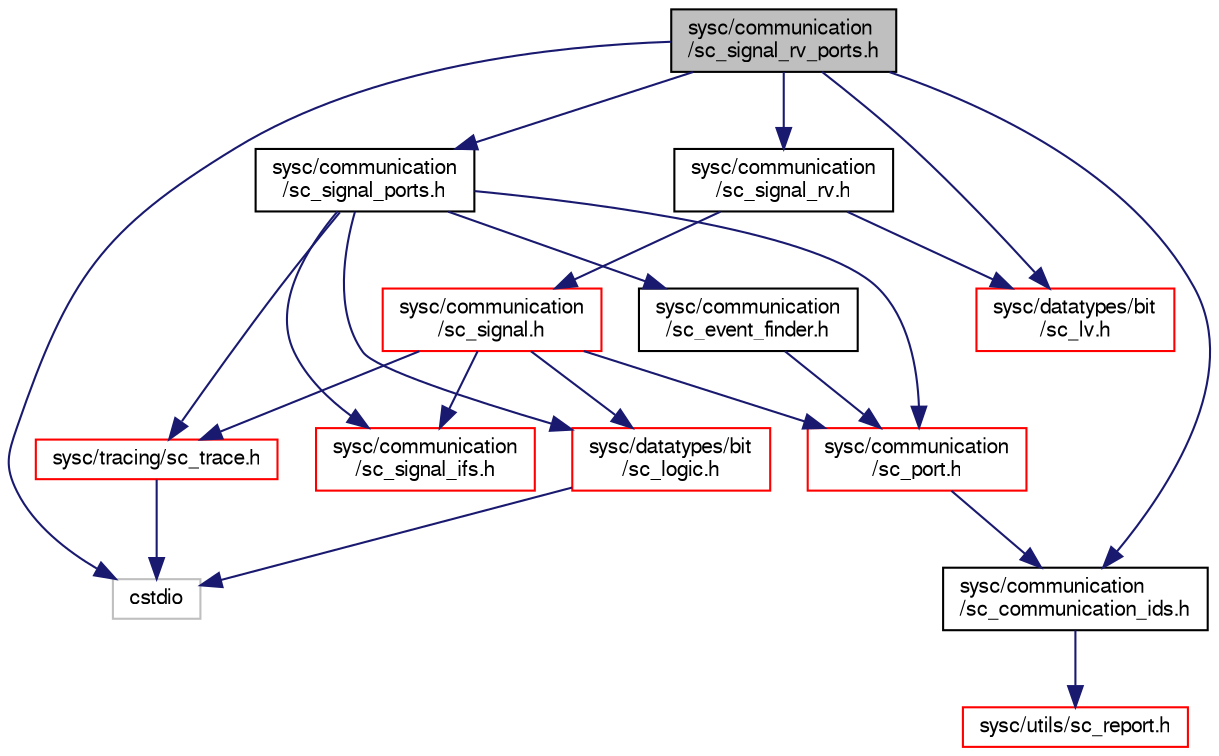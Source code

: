 digraph "sysc/communication/sc_signal_rv_ports.h"
{
  edge [fontname="FreeSans",fontsize="10",labelfontname="FreeSans",labelfontsize="10"];
  node [fontname="FreeSans",fontsize="10",shape=record];
  Node0 [label="sysc/communication\l/sc_signal_rv_ports.h",height=0.2,width=0.4,color="black", fillcolor="grey75", style="filled", fontcolor="black"];
  Node0 -> Node1 [color="midnightblue",fontsize="10",style="solid",fontname="FreeSans"];
  Node1 [label="cstdio",height=0.2,width=0.4,color="grey75", fillcolor="white", style="filled"];
  Node0 -> Node2 [color="midnightblue",fontsize="10",style="solid",fontname="FreeSans"];
  Node2 [label="sysc/communication\l/sc_communication_ids.h",height=0.2,width=0.4,color="black", fillcolor="white", style="filled",URL="$a00011.html"];
  Node2 -> Node3 [color="midnightblue",fontsize="10",style="solid",fontname="FreeSans"];
  Node3 [label="sysc/utils/sc_report.h",height=0.2,width=0.4,color="red", fillcolor="white", style="filled",URL="$a00374.html"];
  Node0 -> Node11 [color="midnightblue",fontsize="10",style="solid",fontname="FreeSans"];
  Node11 [label="sysc/communication\l/sc_signal_ports.h",height=0.2,width=0.4,color="black", fillcolor="white", style="filled",URL="$a00065.html"];
  Node11 -> Node12 [color="midnightblue",fontsize="10",style="solid",fontname="FreeSans"];
  Node12 [label="sysc/communication\l/sc_event_finder.h",height=0.2,width=0.4,color="black", fillcolor="white", style="filled",URL="$a00014.html"];
  Node12 -> Node13 [color="midnightblue",fontsize="10",style="solid",fontname="FreeSans"];
  Node13 [label="sysc/communication\l/sc_port.h",height=0.2,width=0.4,color="red", fillcolor="white", style="filled",URL="$a00047.html"];
  Node13 -> Node2 [color="midnightblue",fontsize="10",style="solid",fontname="FreeSans"];
  Node11 -> Node13 [color="midnightblue",fontsize="10",style="solid",fontname="FreeSans"];
  Node11 -> Node58 [color="midnightblue",fontsize="10",style="solid",fontname="FreeSans"];
  Node58 [label="sysc/communication\l/sc_signal_ifs.h",height=0.2,width=0.4,color="red", fillcolor="white", style="filled",URL="$a00062.html"];
  Node11 -> Node53 [color="midnightblue",fontsize="10",style="solid",fontname="FreeSans"];
  Node53 [label="sysc/datatypes/bit\l/sc_logic.h",height=0.2,width=0.4,color="red", fillcolor="white", style="filled",URL="$a00098.html"];
  Node53 -> Node1 [color="midnightblue",fontsize="10",style="solid",fontname="FreeSans"];
  Node11 -> Node59 [color="midnightblue",fontsize="10",style="solid",fontname="FreeSans"];
  Node59 [label="sysc/tracing/sc_trace.h",height=0.2,width=0.4,color="red", fillcolor="white", style="filled",URL="$a00341.html"];
  Node59 -> Node1 [color="midnightblue",fontsize="10",style="solid",fontname="FreeSans"];
  Node0 -> Node60 [color="midnightblue",fontsize="10",style="solid",fontname="FreeSans"];
  Node60 [label="sysc/communication\l/sc_signal_rv.h",height=0.2,width=0.4,color="black", fillcolor="white", style="filled",URL="$a00074.html"];
  Node60 -> Node61 [color="midnightblue",fontsize="10",style="solid",fontname="FreeSans"];
  Node61 [label="sysc/communication\l/sc_signal.h",height=0.2,width=0.4,color="red", fillcolor="white", style="filled",URL="$a00059.html"];
  Node61 -> Node13 [color="midnightblue",fontsize="10",style="solid",fontname="FreeSans"];
  Node61 -> Node58 [color="midnightblue",fontsize="10",style="solid",fontname="FreeSans"];
  Node61 -> Node53 [color="midnightblue",fontsize="10",style="solid",fontname="FreeSans"];
  Node61 -> Node59 [color="midnightblue",fontsize="10",style="solid",fontname="FreeSans"];
  Node60 -> Node63 [color="midnightblue",fontsize="10",style="solid",fontname="FreeSans"];
  Node63 [label="sysc/datatypes/bit\l/sc_lv.h",height=0.2,width=0.4,color="red", fillcolor="white", style="filled",URL="$a00101.html"];
  Node0 -> Node63 [color="midnightblue",fontsize="10",style="solid",fontname="FreeSans"];
}
